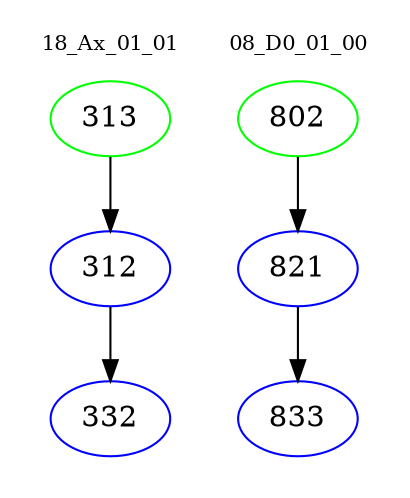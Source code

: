 digraph{
subgraph cluster_0 {
color = white
label = "18_Ax_01_01";
fontsize=10;
T0_313 [label="313", color="green"]
T0_313 -> T0_312 [color="black"]
T0_312 [label="312", color="blue"]
T0_312 -> T0_332 [color="black"]
T0_332 [label="332", color="blue"]
}
subgraph cluster_1 {
color = white
label = "08_D0_01_00";
fontsize=10;
T1_802 [label="802", color="green"]
T1_802 -> T1_821 [color="black"]
T1_821 [label="821", color="blue"]
T1_821 -> T1_833 [color="black"]
T1_833 [label="833", color="blue"]
}
}
